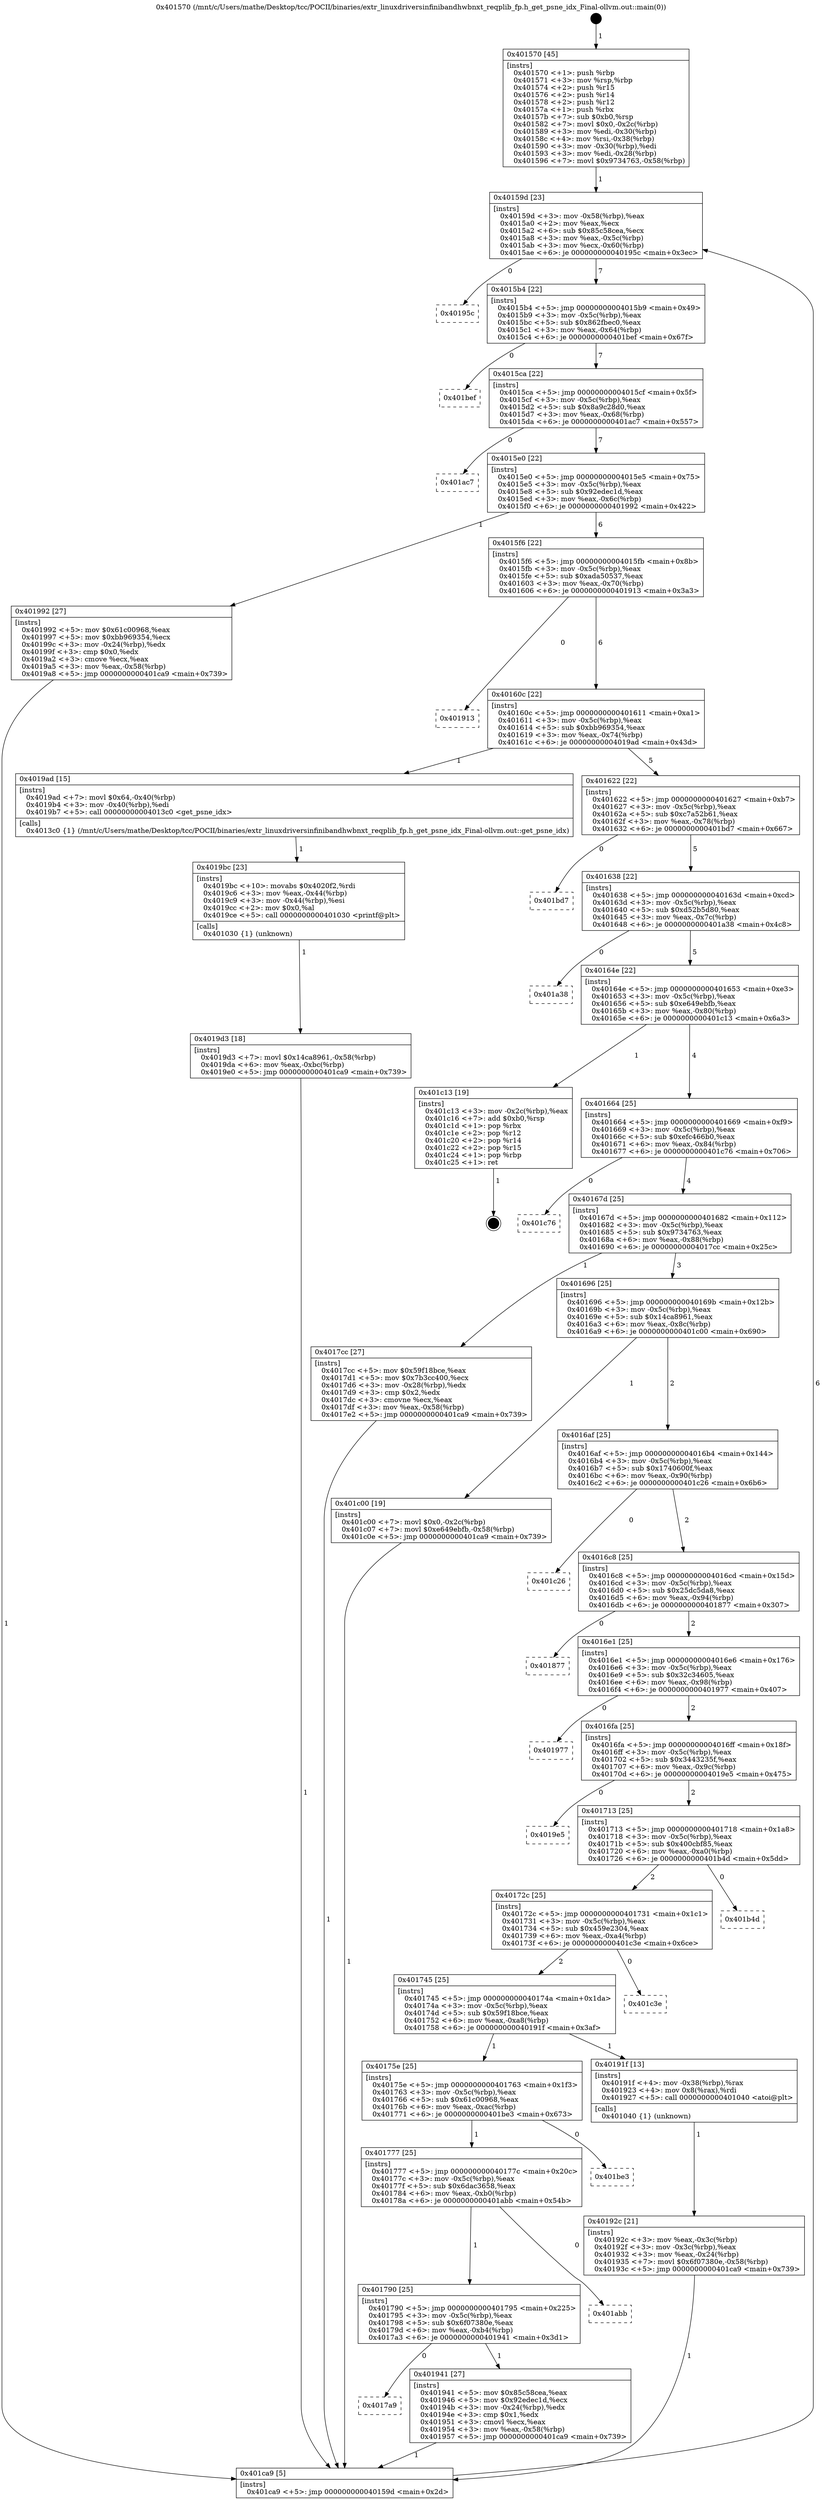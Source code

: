 digraph "0x401570" {
  label = "0x401570 (/mnt/c/Users/mathe/Desktop/tcc/POCII/binaries/extr_linuxdriversinfinibandhwbnxt_reqplib_fp.h_get_psne_idx_Final-ollvm.out::main(0))"
  labelloc = "t"
  node[shape=record]

  Entry [label="",width=0.3,height=0.3,shape=circle,fillcolor=black,style=filled]
  "0x40159d" [label="{
     0x40159d [23]\l
     | [instrs]\l
     &nbsp;&nbsp;0x40159d \<+3\>: mov -0x58(%rbp),%eax\l
     &nbsp;&nbsp;0x4015a0 \<+2\>: mov %eax,%ecx\l
     &nbsp;&nbsp;0x4015a2 \<+6\>: sub $0x85c58cea,%ecx\l
     &nbsp;&nbsp;0x4015a8 \<+3\>: mov %eax,-0x5c(%rbp)\l
     &nbsp;&nbsp;0x4015ab \<+3\>: mov %ecx,-0x60(%rbp)\l
     &nbsp;&nbsp;0x4015ae \<+6\>: je 000000000040195c \<main+0x3ec\>\l
  }"]
  "0x40195c" [label="{
     0x40195c\l
  }", style=dashed]
  "0x4015b4" [label="{
     0x4015b4 [22]\l
     | [instrs]\l
     &nbsp;&nbsp;0x4015b4 \<+5\>: jmp 00000000004015b9 \<main+0x49\>\l
     &nbsp;&nbsp;0x4015b9 \<+3\>: mov -0x5c(%rbp),%eax\l
     &nbsp;&nbsp;0x4015bc \<+5\>: sub $0x862fbec0,%eax\l
     &nbsp;&nbsp;0x4015c1 \<+3\>: mov %eax,-0x64(%rbp)\l
     &nbsp;&nbsp;0x4015c4 \<+6\>: je 0000000000401bef \<main+0x67f\>\l
  }"]
  Exit [label="",width=0.3,height=0.3,shape=circle,fillcolor=black,style=filled,peripheries=2]
  "0x401bef" [label="{
     0x401bef\l
  }", style=dashed]
  "0x4015ca" [label="{
     0x4015ca [22]\l
     | [instrs]\l
     &nbsp;&nbsp;0x4015ca \<+5\>: jmp 00000000004015cf \<main+0x5f\>\l
     &nbsp;&nbsp;0x4015cf \<+3\>: mov -0x5c(%rbp),%eax\l
     &nbsp;&nbsp;0x4015d2 \<+5\>: sub $0x8a9c28d0,%eax\l
     &nbsp;&nbsp;0x4015d7 \<+3\>: mov %eax,-0x68(%rbp)\l
     &nbsp;&nbsp;0x4015da \<+6\>: je 0000000000401ac7 \<main+0x557\>\l
  }"]
  "0x4019d3" [label="{
     0x4019d3 [18]\l
     | [instrs]\l
     &nbsp;&nbsp;0x4019d3 \<+7\>: movl $0x14ca8961,-0x58(%rbp)\l
     &nbsp;&nbsp;0x4019da \<+6\>: mov %eax,-0xbc(%rbp)\l
     &nbsp;&nbsp;0x4019e0 \<+5\>: jmp 0000000000401ca9 \<main+0x739\>\l
  }"]
  "0x401ac7" [label="{
     0x401ac7\l
  }", style=dashed]
  "0x4015e0" [label="{
     0x4015e0 [22]\l
     | [instrs]\l
     &nbsp;&nbsp;0x4015e0 \<+5\>: jmp 00000000004015e5 \<main+0x75\>\l
     &nbsp;&nbsp;0x4015e5 \<+3\>: mov -0x5c(%rbp),%eax\l
     &nbsp;&nbsp;0x4015e8 \<+5\>: sub $0x92edec1d,%eax\l
     &nbsp;&nbsp;0x4015ed \<+3\>: mov %eax,-0x6c(%rbp)\l
     &nbsp;&nbsp;0x4015f0 \<+6\>: je 0000000000401992 \<main+0x422\>\l
  }"]
  "0x4019bc" [label="{
     0x4019bc [23]\l
     | [instrs]\l
     &nbsp;&nbsp;0x4019bc \<+10\>: movabs $0x4020f2,%rdi\l
     &nbsp;&nbsp;0x4019c6 \<+3\>: mov %eax,-0x44(%rbp)\l
     &nbsp;&nbsp;0x4019c9 \<+3\>: mov -0x44(%rbp),%esi\l
     &nbsp;&nbsp;0x4019cc \<+2\>: mov $0x0,%al\l
     &nbsp;&nbsp;0x4019ce \<+5\>: call 0000000000401030 \<printf@plt\>\l
     | [calls]\l
     &nbsp;&nbsp;0x401030 \{1\} (unknown)\l
  }"]
  "0x401992" [label="{
     0x401992 [27]\l
     | [instrs]\l
     &nbsp;&nbsp;0x401992 \<+5\>: mov $0x61c00968,%eax\l
     &nbsp;&nbsp;0x401997 \<+5\>: mov $0xbb969354,%ecx\l
     &nbsp;&nbsp;0x40199c \<+3\>: mov -0x24(%rbp),%edx\l
     &nbsp;&nbsp;0x40199f \<+3\>: cmp $0x0,%edx\l
     &nbsp;&nbsp;0x4019a2 \<+3\>: cmove %ecx,%eax\l
     &nbsp;&nbsp;0x4019a5 \<+3\>: mov %eax,-0x58(%rbp)\l
     &nbsp;&nbsp;0x4019a8 \<+5\>: jmp 0000000000401ca9 \<main+0x739\>\l
  }"]
  "0x4015f6" [label="{
     0x4015f6 [22]\l
     | [instrs]\l
     &nbsp;&nbsp;0x4015f6 \<+5\>: jmp 00000000004015fb \<main+0x8b\>\l
     &nbsp;&nbsp;0x4015fb \<+3\>: mov -0x5c(%rbp),%eax\l
     &nbsp;&nbsp;0x4015fe \<+5\>: sub $0xada50537,%eax\l
     &nbsp;&nbsp;0x401603 \<+3\>: mov %eax,-0x70(%rbp)\l
     &nbsp;&nbsp;0x401606 \<+6\>: je 0000000000401913 \<main+0x3a3\>\l
  }"]
  "0x4017a9" [label="{
     0x4017a9\l
  }", style=dashed]
  "0x401913" [label="{
     0x401913\l
  }", style=dashed]
  "0x40160c" [label="{
     0x40160c [22]\l
     | [instrs]\l
     &nbsp;&nbsp;0x40160c \<+5\>: jmp 0000000000401611 \<main+0xa1\>\l
     &nbsp;&nbsp;0x401611 \<+3\>: mov -0x5c(%rbp),%eax\l
     &nbsp;&nbsp;0x401614 \<+5\>: sub $0xbb969354,%eax\l
     &nbsp;&nbsp;0x401619 \<+3\>: mov %eax,-0x74(%rbp)\l
     &nbsp;&nbsp;0x40161c \<+6\>: je 00000000004019ad \<main+0x43d\>\l
  }"]
  "0x401941" [label="{
     0x401941 [27]\l
     | [instrs]\l
     &nbsp;&nbsp;0x401941 \<+5\>: mov $0x85c58cea,%eax\l
     &nbsp;&nbsp;0x401946 \<+5\>: mov $0x92edec1d,%ecx\l
     &nbsp;&nbsp;0x40194b \<+3\>: mov -0x24(%rbp),%edx\l
     &nbsp;&nbsp;0x40194e \<+3\>: cmp $0x1,%edx\l
     &nbsp;&nbsp;0x401951 \<+3\>: cmovl %ecx,%eax\l
     &nbsp;&nbsp;0x401954 \<+3\>: mov %eax,-0x58(%rbp)\l
     &nbsp;&nbsp;0x401957 \<+5\>: jmp 0000000000401ca9 \<main+0x739\>\l
  }"]
  "0x4019ad" [label="{
     0x4019ad [15]\l
     | [instrs]\l
     &nbsp;&nbsp;0x4019ad \<+7\>: movl $0x64,-0x40(%rbp)\l
     &nbsp;&nbsp;0x4019b4 \<+3\>: mov -0x40(%rbp),%edi\l
     &nbsp;&nbsp;0x4019b7 \<+5\>: call 00000000004013c0 \<get_psne_idx\>\l
     | [calls]\l
     &nbsp;&nbsp;0x4013c0 \{1\} (/mnt/c/Users/mathe/Desktop/tcc/POCII/binaries/extr_linuxdriversinfinibandhwbnxt_reqplib_fp.h_get_psne_idx_Final-ollvm.out::get_psne_idx)\l
  }"]
  "0x401622" [label="{
     0x401622 [22]\l
     | [instrs]\l
     &nbsp;&nbsp;0x401622 \<+5\>: jmp 0000000000401627 \<main+0xb7\>\l
     &nbsp;&nbsp;0x401627 \<+3\>: mov -0x5c(%rbp),%eax\l
     &nbsp;&nbsp;0x40162a \<+5\>: sub $0xc7a52b61,%eax\l
     &nbsp;&nbsp;0x40162f \<+3\>: mov %eax,-0x78(%rbp)\l
     &nbsp;&nbsp;0x401632 \<+6\>: je 0000000000401bd7 \<main+0x667\>\l
  }"]
  "0x401790" [label="{
     0x401790 [25]\l
     | [instrs]\l
     &nbsp;&nbsp;0x401790 \<+5\>: jmp 0000000000401795 \<main+0x225\>\l
     &nbsp;&nbsp;0x401795 \<+3\>: mov -0x5c(%rbp),%eax\l
     &nbsp;&nbsp;0x401798 \<+5\>: sub $0x6f07380e,%eax\l
     &nbsp;&nbsp;0x40179d \<+6\>: mov %eax,-0xb4(%rbp)\l
     &nbsp;&nbsp;0x4017a3 \<+6\>: je 0000000000401941 \<main+0x3d1\>\l
  }"]
  "0x401bd7" [label="{
     0x401bd7\l
  }", style=dashed]
  "0x401638" [label="{
     0x401638 [22]\l
     | [instrs]\l
     &nbsp;&nbsp;0x401638 \<+5\>: jmp 000000000040163d \<main+0xcd\>\l
     &nbsp;&nbsp;0x40163d \<+3\>: mov -0x5c(%rbp),%eax\l
     &nbsp;&nbsp;0x401640 \<+5\>: sub $0xd52b5d80,%eax\l
     &nbsp;&nbsp;0x401645 \<+3\>: mov %eax,-0x7c(%rbp)\l
     &nbsp;&nbsp;0x401648 \<+6\>: je 0000000000401a38 \<main+0x4c8\>\l
  }"]
  "0x401abb" [label="{
     0x401abb\l
  }", style=dashed]
  "0x401a38" [label="{
     0x401a38\l
  }", style=dashed]
  "0x40164e" [label="{
     0x40164e [22]\l
     | [instrs]\l
     &nbsp;&nbsp;0x40164e \<+5\>: jmp 0000000000401653 \<main+0xe3\>\l
     &nbsp;&nbsp;0x401653 \<+3\>: mov -0x5c(%rbp),%eax\l
     &nbsp;&nbsp;0x401656 \<+5\>: sub $0xe649ebfb,%eax\l
     &nbsp;&nbsp;0x40165b \<+3\>: mov %eax,-0x80(%rbp)\l
     &nbsp;&nbsp;0x40165e \<+6\>: je 0000000000401c13 \<main+0x6a3\>\l
  }"]
  "0x401777" [label="{
     0x401777 [25]\l
     | [instrs]\l
     &nbsp;&nbsp;0x401777 \<+5\>: jmp 000000000040177c \<main+0x20c\>\l
     &nbsp;&nbsp;0x40177c \<+3\>: mov -0x5c(%rbp),%eax\l
     &nbsp;&nbsp;0x40177f \<+5\>: sub $0x6dac3658,%eax\l
     &nbsp;&nbsp;0x401784 \<+6\>: mov %eax,-0xb0(%rbp)\l
     &nbsp;&nbsp;0x40178a \<+6\>: je 0000000000401abb \<main+0x54b\>\l
  }"]
  "0x401c13" [label="{
     0x401c13 [19]\l
     | [instrs]\l
     &nbsp;&nbsp;0x401c13 \<+3\>: mov -0x2c(%rbp),%eax\l
     &nbsp;&nbsp;0x401c16 \<+7\>: add $0xb0,%rsp\l
     &nbsp;&nbsp;0x401c1d \<+1\>: pop %rbx\l
     &nbsp;&nbsp;0x401c1e \<+2\>: pop %r12\l
     &nbsp;&nbsp;0x401c20 \<+2\>: pop %r14\l
     &nbsp;&nbsp;0x401c22 \<+2\>: pop %r15\l
     &nbsp;&nbsp;0x401c24 \<+1\>: pop %rbp\l
     &nbsp;&nbsp;0x401c25 \<+1\>: ret\l
  }"]
  "0x401664" [label="{
     0x401664 [25]\l
     | [instrs]\l
     &nbsp;&nbsp;0x401664 \<+5\>: jmp 0000000000401669 \<main+0xf9\>\l
     &nbsp;&nbsp;0x401669 \<+3\>: mov -0x5c(%rbp),%eax\l
     &nbsp;&nbsp;0x40166c \<+5\>: sub $0xefc466b0,%eax\l
     &nbsp;&nbsp;0x401671 \<+6\>: mov %eax,-0x84(%rbp)\l
     &nbsp;&nbsp;0x401677 \<+6\>: je 0000000000401c76 \<main+0x706\>\l
  }"]
  "0x401be3" [label="{
     0x401be3\l
  }", style=dashed]
  "0x401c76" [label="{
     0x401c76\l
  }", style=dashed]
  "0x40167d" [label="{
     0x40167d [25]\l
     | [instrs]\l
     &nbsp;&nbsp;0x40167d \<+5\>: jmp 0000000000401682 \<main+0x112\>\l
     &nbsp;&nbsp;0x401682 \<+3\>: mov -0x5c(%rbp),%eax\l
     &nbsp;&nbsp;0x401685 \<+5\>: sub $0x9734763,%eax\l
     &nbsp;&nbsp;0x40168a \<+6\>: mov %eax,-0x88(%rbp)\l
     &nbsp;&nbsp;0x401690 \<+6\>: je 00000000004017cc \<main+0x25c\>\l
  }"]
  "0x40192c" [label="{
     0x40192c [21]\l
     | [instrs]\l
     &nbsp;&nbsp;0x40192c \<+3\>: mov %eax,-0x3c(%rbp)\l
     &nbsp;&nbsp;0x40192f \<+3\>: mov -0x3c(%rbp),%eax\l
     &nbsp;&nbsp;0x401932 \<+3\>: mov %eax,-0x24(%rbp)\l
     &nbsp;&nbsp;0x401935 \<+7\>: movl $0x6f07380e,-0x58(%rbp)\l
     &nbsp;&nbsp;0x40193c \<+5\>: jmp 0000000000401ca9 \<main+0x739\>\l
  }"]
  "0x4017cc" [label="{
     0x4017cc [27]\l
     | [instrs]\l
     &nbsp;&nbsp;0x4017cc \<+5\>: mov $0x59f18bce,%eax\l
     &nbsp;&nbsp;0x4017d1 \<+5\>: mov $0x7b3cc400,%ecx\l
     &nbsp;&nbsp;0x4017d6 \<+3\>: mov -0x28(%rbp),%edx\l
     &nbsp;&nbsp;0x4017d9 \<+3\>: cmp $0x2,%edx\l
     &nbsp;&nbsp;0x4017dc \<+3\>: cmovne %ecx,%eax\l
     &nbsp;&nbsp;0x4017df \<+3\>: mov %eax,-0x58(%rbp)\l
     &nbsp;&nbsp;0x4017e2 \<+5\>: jmp 0000000000401ca9 \<main+0x739\>\l
  }"]
  "0x401696" [label="{
     0x401696 [25]\l
     | [instrs]\l
     &nbsp;&nbsp;0x401696 \<+5\>: jmp 000000000040169b \<main+0x12b\>\l
     &nbsp;&nbsp;0x40169b \<+3\>: mov -0x5c(%rbp),%eax\l
     &nbsp;&nbsp;0x40169e \<+5\>: sub $0x14ca8961,%eax\l
     &nbsp;&nbsp;0x4016a3 \<+6\>: mov %eax,-0x8c(%rbp)\l
     &nbsp;&nbsp;0x4016a9 \<+6\>: je 0000000000401c00 \<main+0x690\>\l
  }"]
  "0x401ca9" [label="{
     0x401ca9 [5]\l
     | [instrs]\l
     &nbsp;&nbsp;0x401ca9 \<+5\>: jmp 000000000040159d \<main+0x2d\>\l
  }"]
  "0x401570" [label="{
     0x401570 [45]\l
     | [instrs]\l
     &nbsp;&nbsp;0x401570 \<+1\>: push %rbp\l
     &nbsp;&nbsp;0x401571 \<+3\>: mov %rsp,%rbp\l
     &nbsp;&nbsp;0x401574 \<+2\>: push %r15\l
     &nbsp;&nbsp;0x401576 \<+2\>: push %r14\l
     &nbsp;&nbsp;0x401578 \<+2\>: push %r12\l
     &nbsp;&nbsp;0x40157a \<+1\>: push %rbx\l
     &nbsp;&nbsp;0x40157b \<+7\>: sub $0xb0,%rsp\l
     &nbsp;&nbsp;0x401582 \<+7\>: movl $0x0,-0x2c(%rbp)\l
     &nbsp;&nbsp;0x401589 \<+3\>: mov %edi,-0x30(%rbp)\l
     &nbsp;&nbsp;0x40158c \<+4\>: mov %rsi,-0x38(%rbp)\l
     &nbsp;&nbsp;0x401590 \<+3\>: mov -0x30(%rbp),%edi\l
     &nbsp;&nbsp;0x401593 \<+3\>: mov %edi,-0x28(%rbp)\l
     &nbsp;&nbsp;0x401596 \<+7\>: movl $0x9734763,-0x58(%rbp)\l
  }"]
  "0x40175e" [label="{
     0x40175e [25]\l
     | [instrs]\l
     &nbsp;&nbsp;0x40175e \<+5\>: jmp 0000000000401763 \<main+0x1f3\>\l
     &nbsp;&nbsp;0x401763 \<+3\>: mov -0x5c(%rbp),%eax\l
     &nbsp;&nbsp;0x401766 \<+5\>: sub $0x61c00968,%eax\l
     &nbsp;&nbsp;0x40176b \<+6\>: mov %eax,-0xac(%rbp)\l
     &nbsp;&nbsp;0x401771 \<+6\>: je 0000000000401be3 \<main+0x673\>\l
  }"]
  "0x401c00" [label="{
     0x401c00 [19]\l
     | [instrs]\l
     &nbsp;&nbsp;0x401c00 \<+7\>: movl $0x0,-0x2c(%rbp)\l
     &nbsp;&nbsp;0x401c07 \<+7\>: movl $0xe649ebfb,-0x58(%rbp)\l
     &nbsp;&nbsp;0x401c0e \<+5\>: jmp 0000000000401ca9 \<main+0x739\>\l
  }"]
  "0x4016af" [label="{
     0x4016af [25]\l
     | [instrs]\l
     &nbsp;&nbsp;0x4016af \<+5\>: jmp 00000000004016b4 \<main+0x144\>\l
     &nbsp;&nbsp;0x4016b4 \<+3\>: mov -0x5c(%rbp),%eax\l
     &nbsp;&nbsp;0x4016b7 \<+5\>: sub $0x1740600f,%eax\l
     &nbsp;&nbsp;0x4016bc \<+6\>: mov %eax,-0x90(%rbp)\l
     &nbsp;&nbsp;0x4016c2 \<+6\>: je 0000000000401c26 \<main+0x6b6\>\l
  }"]
  "0x40191f" [label="{
     0x40191f [13]\l
     | [instrs]\l
     &nbsp;&nbsp;0x40191f \<+4\>: mov -0x38(%rbp),%rax\l
     &nbsp;&nbsp;0x401923 \<+4\>: mov 0x8(%rax),%rdi\l
     &nbsp;&nbsp;0x401927 \<+5\>: call 0000000000401040 \<atoi@plt\>\l
     | [calls]\l
     &nbsp;&nbsp;0x401040 \{1\} (unknown)\l
  }"]
  "0x401c26" [label="{
     0x401c26\l
  }", style=dashed]
  "0x4016c8" [label="{
     0x4016c8 [25]\l
     | [instrs]\l
     &nbsp;&nbsp;0x4016c8 \<+5\>: jmp 00000000004016cd \<main+0x15d\>\l
     &nbsp;&nbsp;0x4016cd \<+3\>: mov -0x5c(%rbp),%eax\l
     &nbsp;&nbsp;0x4016d0 \<+5\>: sub $0x25dc5da8,%eax\l
     &nbsp;&nbsp;0x4016d5 \<+6\>: mov %eax,-0x94(%rbp)\l
     &nbsp;&nbsp;0x4016db \<+6\>: je 0000000000401877 \<main+0x307\>\l
  }"]
  "0x401745" [label="{
     0x401745 [25]\l
     | [instrs]\l
     &nbsp;&nbsp;0x401745 \<+5\>: jmp 000000000040174a \<main+0x1da\>\l
     &nbsp;&nbsp;0x40174a \<+3\>: mov -0x5c(%rbp),%eax\l
     &nbsp;&nbsp;0x40174d \<+5\>: sub $0x59f18bce,%eax\l
     &nbsp;&nbsp;0x401752 \<+6\>: mov %eax,-0xa8(%rbp)\l
     &nbsp;&nbsp;0x401758 \<+6\>: je 000000000040191f \<main+0x3af\>\l
  }"]
  "0x401877" [label="{
     0x401877\l
  }", style=dashed]
  "0x4016e1" [label="{
     0x4016e1 [25]\l
     | [instrs]\l
     &nbsp;&nbsp;0x4016e1 \<+5\>: jmp 00000000004016e6 \<main+0x176\>\l
     &nbsp;&nbsp;0x4016e6 \<+3\>: mov -0x5c(%rbp),%eax\l
     &nbsp;&nbsp;0x4016e9 \<+5\>: sub $0x32c34605,%eax\l
     &nbsp;&nbsp;0x4016ee \<+6\>: mov %eax,-0x98(%rbp)\l
     &nbsp;&nbsp;0x4016f4 \<+6\>: je 0000000000401977 \<main+0x407\>\l
  }"]
  "0x401c3e" [label="{
     0x401c3e\l
  }", style=dashed]
  "0x401977" [label="{
     0x401977\l
  }", style=dashed]
  "0x4016fa" [label="{
     0x4016fa [25]\l
     | [instrs]\l
     &nbsp;&nbsp;0x4016fa \<+5\>: jmp 00000000004016ff \<main+0x18f\>\l
     &nbsp;&nbsp;0x4016ff \<+3\>: mov -0x5c(%rbp),%eax\l
     &nbsp;&nbsp;0x401702 \<+5\>: sub $0x3443235f,%eax\l
     &nbsp;&nbsp;0x401707 \<+6\>: mov %eax,-0x9c(%rbp)\l
     &nbsp;&nbsp;0x40170d \<+6\>: je 00000000004019e5 \<main+0x475\>\l
  }"]
  "0x40172c" [label="{
     0x40172c [25]\l
     | [instrs]\l
     &nbsp;&nbsp;0x40172c \<+5\>: jmp 0000000000401731 \<main+0x1c1\>\l
     &nbsp;&nbsp;0x401731 \<+3\>: mov -0x5c(%rbp),%eax\l
     &nbsp;&nbsp;0x401734 \<+5\>: sub $0x459e2304,%eax\l
     &nbsp;&nbsp;0x401739 \<+6\>: mov %eax,-0xa4(%rbp)\l
     &nbsp;&nbsp;0x40173f \<+6\>: je 0000000000401c3e \<main+0x6ce\>\l
  }"]
  "0x4019e5" [label="{
     0x4019e5\l
  }", style=dashed]
  "0x401713" [label="{
     0x401713 [25]\l
     | [instrs]\l
     &nbsp;&nbsp;0x401713 \<+5\>: jmp 0000000000401718 \<main+0x1a8\>\l
     &nbsp;&nbsp;0x401718 \<+3\>: mov -0x5c(%rbp),%eax\l
     &nbsp;&nbsp;0x40171b \<+5\>: sub $0x400cbf85,%eax\l
     &nbsp;&nbsp;0x401720 \<+6\>: mov %eax,-0xa0(%rbp)\l
     &nbsp;&nbsp;0x401726 \<+6\>: je 0000000000401b4d \<main+0x5dd\>\l
  }"]
  "0x401b4d" [label="{
     0x401b4d\l
  }", style=dashed]
  Entry -> "0x401570" [label=" 1"]
  "0x40159d" -> "0x40195c" [label=" 0"]
  "0x40159d" -> "0x4015b4" [label=" 7"]
  "0x401c13" -> Exit [label=" 1"]
  "0x4015b4" -> "0x401bef" [label=" 0"]
  "0x4015b4" -> "0x4015ca" [label=" 7"]
  "0x401c00" -> "0x401ca9" [label=" 1"]
  "0x4015ca" -> "0x401ac7" [label=" 0"]
  "0x4015ca" -> "0x4015e0" [label=" 7"]
  "0x4019d3" -> "0x401ca9" [label=" 1"]
  "0x4015e0" -> "0x401992" [label=" 1"]
  "0x4015e0" -> "0x4015f6" [label=" 6"]
  "0x4019bc" -> "0x4019d3" [label=" 1"]
  "0x4015f6" -> "0x401913" [label=" 0"]
  "0x4015f6" -> "0x40160c" [label=" 6"]
  "0x4019ad" -> "0x4019bc" [label=" 1"]
  "0x40160c" -> "0x4019ad" [label=" 1"]
  "0x40160c" -> "0x401622" [label=" 5"]
  "0x401992" -> "0x401ca9" [label=" 1"]
  "0x401622" -> "0x401bd7" [label=" 0"]
  "0x401622" -> "0x401638" [label=" 5"]
  "0x401790" -> "0x4017a9" [label=" 0"]
  "0x401638" -> "0x401a38" [label=" 0"]
  "0x401638" -> "0x40164e" [label=" 5"]
  "0x401790" -> "0x401941" [label=" 1"]
  "0x40164e" -> "0x401c13" [label=" 1"]
  "0x40164e" -> "0x401664" [label=" 4"]
  "0x401777" -> "0x401790" [label=" 1"]
  "0x401664" -> "0x401c76" [label=" 0"]
  "0x401664" -> "0x40167d" [label=" 4"]
  "0x401777" -> "0x401abb" [label=" 0"]
  "0x40167d" -> "0x4017cc" [label=" 1"]
  "0x40167d" -> "0x401696" [label=" 3"]
  "0x4017cc" -> "0x401ca9" [label=" 1"]
  "0x401570" -> "0x40159d" [label=" 1"]
  "0x401ca9" -> "0x40159d" [label=" 6"]
  "0x40175e" -> "0x401777" [label=" 1"]
  "0x401696" -> "0x401c00" [label=" 1"]
  "0x401696" -> "0x4016af" [label=" 2"]
  "0x40175e" -> "0x401be3" [label=" 0"]
  "0x4016af" -> "0x401c26" [label=" 0"]
  "0x4016af" -> "0x4016c8" [label=" 2"]
  "0x401941" -> "0x401ca9" [label=" 1"]
  "0x4016c8" -> "0x401877" [label=" 0"]
  "0x4016c8" -> "0x4016e1" [label=" 2"]
  "0x40191f" -> "0x40192c" [label=" 1"]
  "0x4016e1" -> "0x401977" [label=" 0"]
  "0x4016e1" -> "0x4016fa" [label=" 2"]
  "0x401745" -> "0x40175e" [label=" 1"]
  "0x4016fa" -> "0x4019e5" [label=" 0"]
  "0x4016fa" -> "0x401713" [label=" 2"]
  "0x40192c" -> "0x401ca9" [label=" 1"]
  "0x401713" -> "0x401b4d" [label=" 0"]
  "0x401713" -> "0x40172c" [label=" 2"]
  "0x401745" -> "0x40191f" [label=" 1"]
  "0x40172c" -> "0x401c3e" [label=" 0"]
  "0x40172c" -> "0x401745" [label=" 2"]
}
